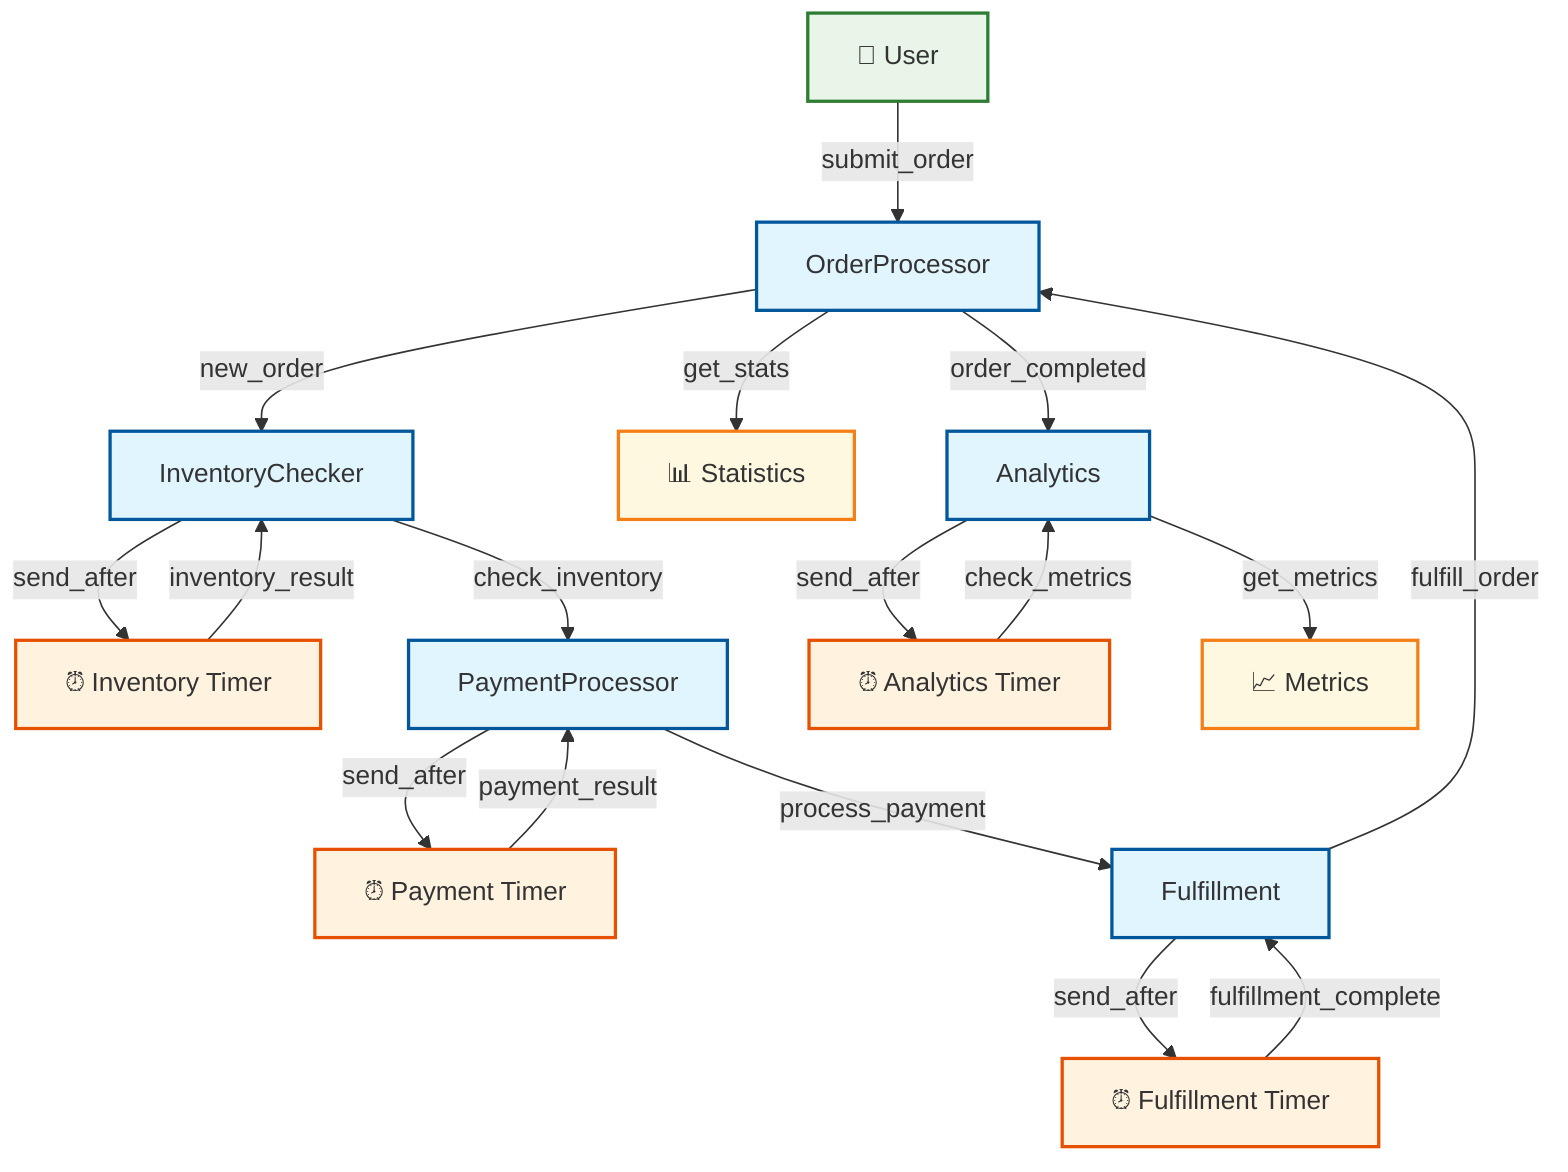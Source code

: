 graph TD
    User[👤 User] -->|submit_order| OP[OrderProcessor]
    
    OP -->|new_order| IC[InventoryChecker]
    OP -->|get_stats| Stats[📊 Statistics]
    
    IC -->|send_after| IC_Timer[⏰ Inventory Timer]
    IC_Timer -->|inventory_result| IC
    IC -->|check_inventory| PP[PaymentProcessor]
    
    PP -->|send_after| PP_Timer[⏰ Payment Timer]
    PP_Timer -->|payment_result| PP
    PP -->|process_payment| F[Fulfillment]
    
    F -->|send_after| F_Timer[⏰ Fulfillment Timer]
    F_Timer -->|fulfillment_complete| F
    F -->|fulfill_order| OP
    
    OP -->|order_completed| A[Analytics]
    A -->|send_after| A_Timer[⏰ Analytics Timer]
    A_Timer -->|check_metrics| A
    A -->|get_metrics| Metrics[📈 Metrics]
    
    %% Styling
    classDef genserver fill:#e1f5fe,stroke:#01579b,stroke-width:2px
    classDef timer fill:#fff3e0,stroke:#e65100,stroke-width:2px
    classDef supervisor fill:#f3e5f5,stroke:#4a148c,stroke-width:2px
    classDef user fill:#e8f5e8,stroke:#2e7d32,stroke-width:2px
    classDef data fill:#fff8e1,stroke:#f57f17,stroke-width:2px
    
    class OP,IC,PP,F,A genserver
    class IC_Timer,PP_Timer,F_Timer,A_Timer timer
    class S supervisor
    class User user
    class Stats,Metrics data